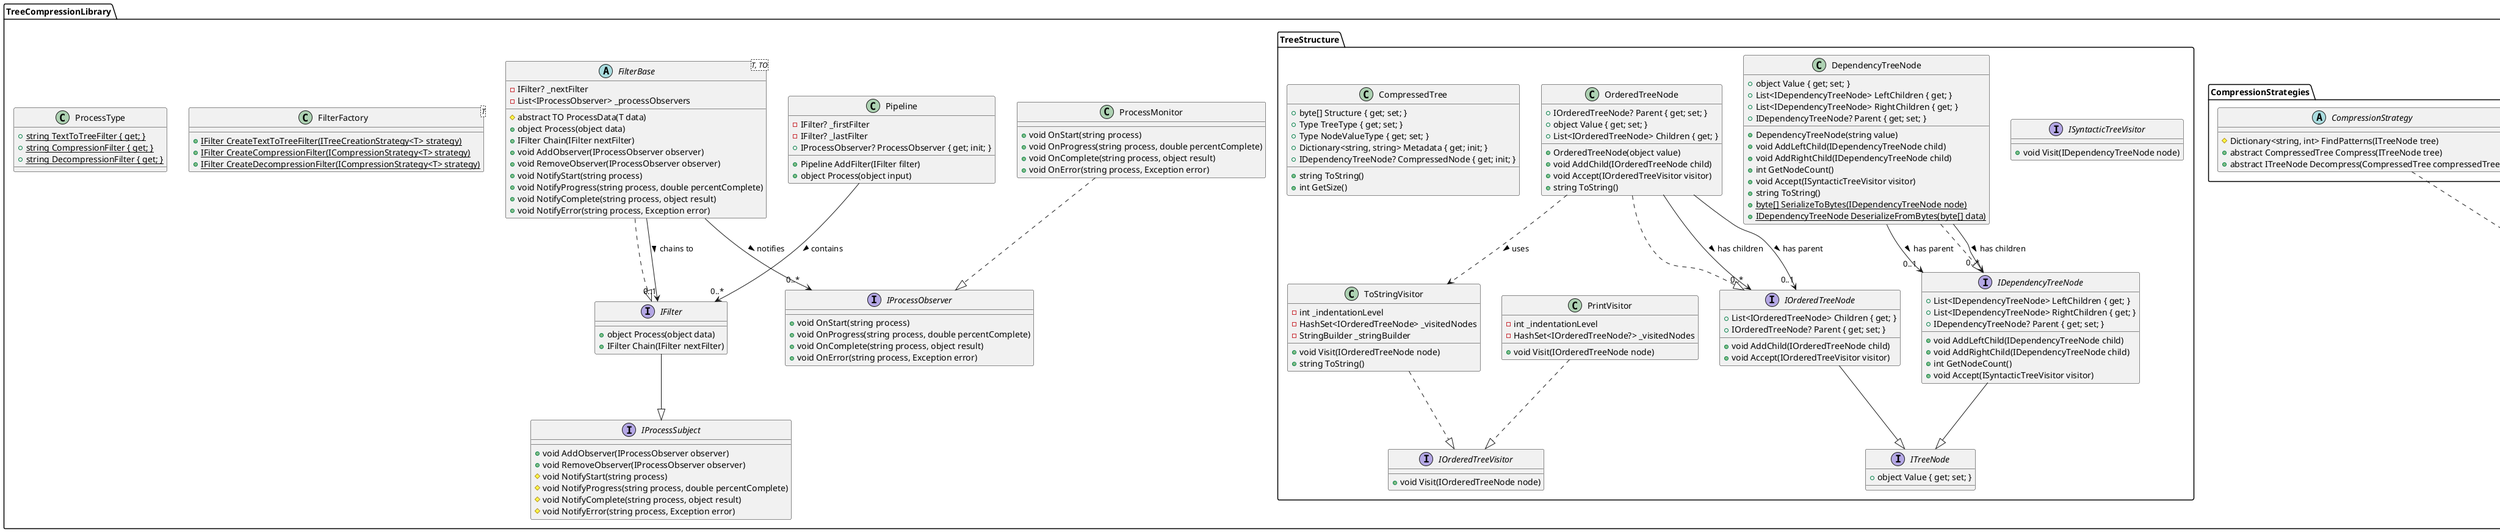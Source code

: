 @startuml TreeCompressionLibrary

' Style settings

' Main Package
package "TreeCompressionLibrary" {

  ' Tree Structure Interfaces and Classes
  package "TreeStructure" {
    ' Base interfaces
    interface "ITreeNode" as ITreeNode {
      +object Value { get; set; }
    }
    
    interface "IOrderedTreeNode" as IOrderedTreeNode {
      +List<IOrderedTreeNode> Children { get; }
      +IOrderedTreeNode? Parent { get; set; }
      +void AddChild(IOrderedTreeNode child)
      +void Accept(IOrderedTreeVisitor visitor)
    }
    
    interface "IDependencyTreeNode" as IDependencyTreeNode {
      +List<IDependencyTreeNode> LeftChildren { get; }
      +List<IDependencyTreeNode> RightChildren { get; }
      +IDependencyTreeNode? Parent { get; set; }
      +void AddLeftChild(IDependencyTreeNode child)
      +void AddRightChild(IDependencyTreeNode child)
      +int GetNodeCount()
      +void Accept(ISyntacticTreeVisitor visitor)
    }
    
    ' Visitor interfaces
    interface "IOrderedTreeVisitor" as IOrderedTreeVisitor {
      +void Visit(IOrderedTreeNode node)
    }
    
    interface "ISyntacticTreeVisitor" as ISyntacticTreeVisitor {
      +void Visit(IDependencyTreeNode node)
    }
    
    ' Concrete tree node implementations
    class "DependencyTreeNode" as DependencyTreeNode {
      +object Value { get; set; }
      +List<IDependencyTreeNode> LeftChildren { get; }
      +List<IDependencyTreeNode> RightChildren { get; }
      +IDependencyTreeNode? Parent { get; set; }
      +DependencyTreeNode(string value)
      +void AddLeftChild(IDependencyTreeNode child)
      +void AddRightChild(IDependencyTreeNode child)
      +int GetNodeCount()
      +void Accept(ISyntacticTreeVisitor visitor)
      +string ToString()
      +{static} byte[] SerializeToBytes(IDependencyTreeNode node)
      +{static} IDependencyTreeNode DeserializeFromBytes(byte[] data)
    }
    
    class "OrderedTreeNode" as OrderedTreeNode {
      +IOrderedTreeNode? Parent { get; set; }
      +object Value { get; set; }
      +List<IOrderedTreeNode> Children { get; }
      +OrderedTreeNode(object value)
      +void AddChild(IOrderedTreeNode child)
      +void Accept(IOrderedTreeVisitor visitor)
      +string ToString()
    }
    
    ' Visitors
    class "ToStringVisitor" as ToStringVisitor {
      -int _indentationLevel
      -HashSet<IOrderedTreeNode> _visitedNodes
      -StringBuilder _stringBuilder
      +void Visit(IOrderedTreeNode node)
      +string ToString()
    }
    
    class "PrintVisitor" as PrintVisitor {
      -int _indentationLevel
      -HashSet<IOrderedTreeNode?> _visitedNodes
      +void Visit(IOrderedTreeNode node)
    }
    
    ' Compressed tree structure
    class "CompressedTree" as CompressedTree {
      +byte[] Structure { get; set; }
      +Type TreeType { get; set; }
      +Type NodeValueType { get; set; }
      +Dictionary<string, string> Metadata { get; init; }
      +IDependencyTreeNode? CompressedNode { get; init; }
      +string ToString()
      +int GetSize()
    }
  }
  
  ' Pipeline and Filter Components
  ' Observer Pattern
  interface "IProcessObserver" as IProcessObserver {
    +void OnStart(string process)
    +void OnProgress(string process, double percentComplete)
    +void OnComplete(string process, object result)
    +void OnError(string process, Exception error)
  }
  
  interface "IProcessSubject" as IProcessSubject {
    +void AddObserver(IProcessObserver observer)
    +void RemoveObserver(IProcessObserver observer)
    #void NotifyStart(string process)
    #void NotifyProgress(string process, double percentComplete)
    #void NotifyComplete(string process, object result)
    #void NotifyError(string process, Exception error)
  }
  
  ' Main filter interface
  interface "IFilter" as IFilter {
    +object Process(object data)
    +IFilter Chain(IFilter nextFilter)
  }
  
  ' Strategy interfaces
  interface "ITreeCreationStrategy<out T>" as ITreeCreationStrategy {
    +T CreateTree(string text)
  }
  
  interface "ICompressionStrategy<T>" as ICompressionStrategy {
    +CompressedTree Compress(T tree)
    +T Decompress(CompressedTree compressedTree)
  }
  
  ' Concrete observer implementation
  class "ProcessMonitor" as ProcessMonitor {
    +void OnStart(string process)
    +void OnProgress(string process, double percentComplete)
    +void OnComplete(string process, object result)
    +void OnError(string process, Exception error)
  }
  
  ' Abstract filter base
  abstract class "FilterBase<T, TO>" as FilterBase {
    -IFilter? _nextFilter
    -List<IProcessObserver> _processObservers
    #abstract TO ProcessData(T data)
    +object Process(object data)
    +IFilter Chain(IFilter nextFilter)
    +void AddObserver(IProcessObserver observer)
    +void RemoveObserver(IProcessObserver observer)
    +void NotifyStart(string process)
    +void NotifyProgress(string process, double percentComplete)
    +void NotifyComplete(string process, object result)
    +void NotifyError(string process, Exception error)
  }
  
  ' Pipeline class
  class "Pipeline" as Pipeline {
    -IFilter? _firstFilter
    -IFilter? _lastFilter
    +IProcessObserver? ProcessObserver { get; init; }
    +Pipeline AddFilter(IFilter filter)
    +object Process(object input)
  }
  
  ' Factory class
  class "FilterFactory<T>" as FilterFactory {
    +{static} IFilter CreateTextToTreeFilter(ITreeCreationStrategy<T> strategy)
    +{static} IFilter CreateCompressionFilter(ICompressionStrategy<T> strategy)
    +{static} IFilter CreateDecompressionFilter(ICompressionStrategy<T> strategy)
  }
  
  ' Concrete filter implementations
  package "Filters" {
    class "TextToTreeFilter<T>" as TextToTreeFilter {
      -ITreeCreationStrategy<T> _creationStrategy
      #override T ProcessData(string text)
      +TextToTreeFilter(ITreeCreationStrategy<T> creationStrategy)
    }
    
    class "CompressionFilter<T>" as CompressionFilter {
      -ICompressionStrategy<T> _strategy
      #override CompressedTree ProcessData(T tree)
      +CompressionFilter(ICompressionStrategy<T> strategy)
    }
    
    class "DecompressionFilter<T>" as DecompressionFilter {
      -ICompressionStrategy<T> _strategy
      #override T ProcessData(CompressedTree compressedTree)
      +DecompressionFilter(ICompressionStrategy<T> strategy)
    }
  }
  
  ' ProcessType constants
  class "ProcessType" as ProcessType {
    +{static} string TextToTreeFilter { get; }
    +{static} string CompressionFilter { get; }
    +{static} string DecompressionFilter { get; }
  }
  
  ' Obsolete class - included for completeness
  package "CompressionStrategies" {
    abstract class "CompressionStrategy" as CompressionStrategy {
      #Dictionary<string, int> FindPatterns(ITreeNode tree)
      +abstract CompressedTree Compress(ITreeNode tree)
      +abstract ITreeNode Decompress(CompressedTree compressedTree)
    }
  }
}

' Relationships
' Inheritance
IOrderedTreeNode --|> ITreeNode
IDependencyTreeNode --|> ITreeNode
IFilter --|> IProcessSubject
OrderedTreeNode ..|> IOrderedTreeNode
DependencyTreeNode ..|> IDependencyTreeNode
ProcessMonitor ..|> IProcessObserver
ToStringVisitor ..|> IOrderedTreeVisitor
PrintVisitor ..|> IOrderedTreeVisitor
FilterBase ..|> IFilter
CompressionStrategy ..|> ICompressionStrategy
TextToTreeFilter --|> "FilterBase<string, T>"
CompressionFilter --|> "FilterBase<T, CompressedTree>"
DecompressionFilter --|> "FilterBase<CompressedTree, T>"

' Associations
Pipeline --> "0..*" IFilter : contains >
FilterBase --> "0..1" IFilter : chains to >
FilterBase --> "0..*" IProcessObserver : notifies >
TextToTreeFilter --> "1" ITreeCreationStrategy : uses >
CompressionFilter --> "1" ICompressionStrategy : uses >
DecompressionFilter --> "1" ICompressionStrategy : uses >
OrderedTreeNode --> "0..*" IOrderedTreeNode : has children >
DependencyTreeNode --> "0..*" IDependencyTreeNode : has children >
OrderedTreeNode --> "0..1" IOrderedTreeNode : has parent >
DependencyTreeNode --> "0..1" IDependencyTreeNode : has parent >
OrderedTreeNode ..> ToStringVisitor : uses >

@enduml
